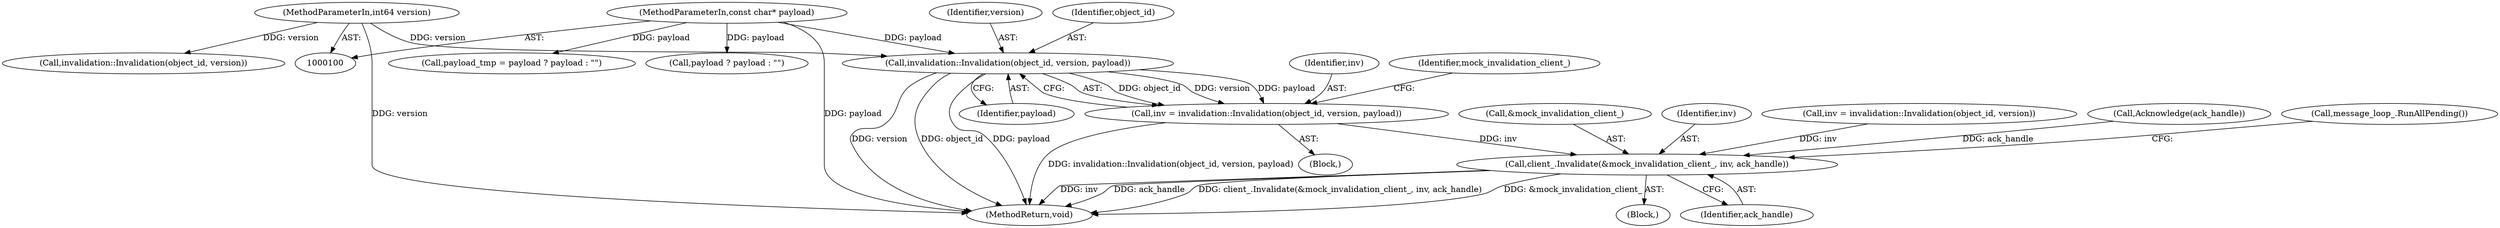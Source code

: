 digraph "1_Chrome_8a50f99c25fb70ff43aaa82b6f9569db383f0ca8_10@pointer" {
"1000119" [label="(Call,invalidation::Invalidation(object_id, version, payload))"];
"1000102" [label="(MethodParameterIn,int64 version)"];
"1000103" [label="(MethodParameterIn,const char* payload)"];
"1000117" [label="(Call,inv = invalidation::Invalidation(object_id, version, payload))"];
"1000135" [label="(Call,client_.Invalidate(&mock_invalidation_client_, inv, ack_handle))"];
"1000127" [label="(Call,invalidation::Invalidation(object_id, version))"];
"1000116" [label="(Block,)"];
"1000107" [label="(Call,payload_tmp = payload ? payload : \"\")"];
"1000136" [label="(Call,&mock_invalidation_client_)"];
"1000121" [label="(Identifier,version)"];
"1000138" [label="(Identifier,inv)"];
"1000125" [label="(Call,inv = invalidation::Invalidation(object_id, version))"];
"1000109" [label="(Call,payload ? payload : \"\")"];
"1000102" [label="(MethodParameterIn,int64 version)"];
"1000117" [label="(Call,inv = invalidation::Invalidation(object_id, version, payload))"];
"1000119" [label="(Call,invalidation::Invalidation(object_id, version, payload))"];
"1000133" [label="(Call,Acknowledge(ack_handle))"];
"1000140" [label="(Call,message_loop_.RunAllPending())"];
"1000118" [label="(Identifier,inv)"];
"1000135" [label="(Call,client_.Invalidate(&mock_invalidation_client_, inv, ack_handle))"];
"1000141" [label="(MethodReturn,void)"];
"1000104" [label="(Block,)"];
"1000120" [label="(Identifier,object_id)"];
"1000122" [label="(Identifier,payload)"];
"1000139" [label="(Identifier,ack_handle)"];
"1000132" [label="(Identifier,mock_invalidation_client_)"];
"1000103" [label="(MethodParameterIn,const char* payload)"];
"1000119" -> "1000117"  [label="AST: "];
"1000119" -> "1000122"  [label="CFG: "];
"1000120" -> "1000119"  [label="AST: "];
"1000121" -> "1000119"  [label="AST: "];
"1000122" -> "1000119"  [label="AST: "];
"1000117" -> "1000119"  [label="CFG: "];
"1000119" -> "1000141"  [label="DDG: version"];
"1000119" -> "1000141"  [label="DDG: object_id"];
"1000119" -> "1000141"  [label="DDG: payload"];
"1000119" -> "1000117"  [label="DDG: object_id"];
"1000119" -> "1000117"  [label="DDG: version"];
"1000119" -> "1000117"  [label="DDG: payload"];
"1000102" -> "1000119"  [label="DDG: version"];
"1000103" -> "1000119"  [label="DDG: payload"];
"1000102" -> "1000100"  [label="AST: "];
"1000102" -> "1000141"  [label="DDG: version"];
"1000102" -> "1000127"  [label="DDG: version"];
"1000103" -> "1000100"  [label="AST: "];
"1000103" -> "1000141"  [label="DDG: payload"];
"1000103" -> "1000107"  [label="DDG: payload"];
"1000103" -> "1000109"  [label="DDG: payload"];
"1000117" -> "1000116"  [label="AST: "];
"1000118" -> "1000117"  [label="AST: "];
"1000132" -> "1000117"  [label="CFG: "];
"1000117" -> "1000141"  [label="DDG: invalidation::Invalidation(object_id, version, payload)"];
"1000117" -> "1000135"  [label="DDG: inv"];
"1000135" -> "1000104"  [label="AST: "];
"1000135" -> "1000139"  [label="CFG: "];
"1000136" -> "1000135"  [label="AST: "];
"1000138" -> "1000135"  [label="AST: "];
"1000139" -> "1000135"  [label="AST: "];
"1000140" -> "1000135"  [label="CFG: "];
"1000135" -> "1000141"  [label="DDG: ack_handle"];
"1000135" -> "1000141"  [label="DDG: client_.Invalidate(&mock_invalidation_client_, inv, ack_handle)"];
"1000135" -> "1000141"  [label="DDG: &mock_invalidation_client_"];
"1000135" -> "1000141"  [label="DDG: inv"];
"1000125" -> "1000135"  [label="DDG: inv"];
"1000133" -> "1000135"  [label="DDG: ack_handle"];
}
